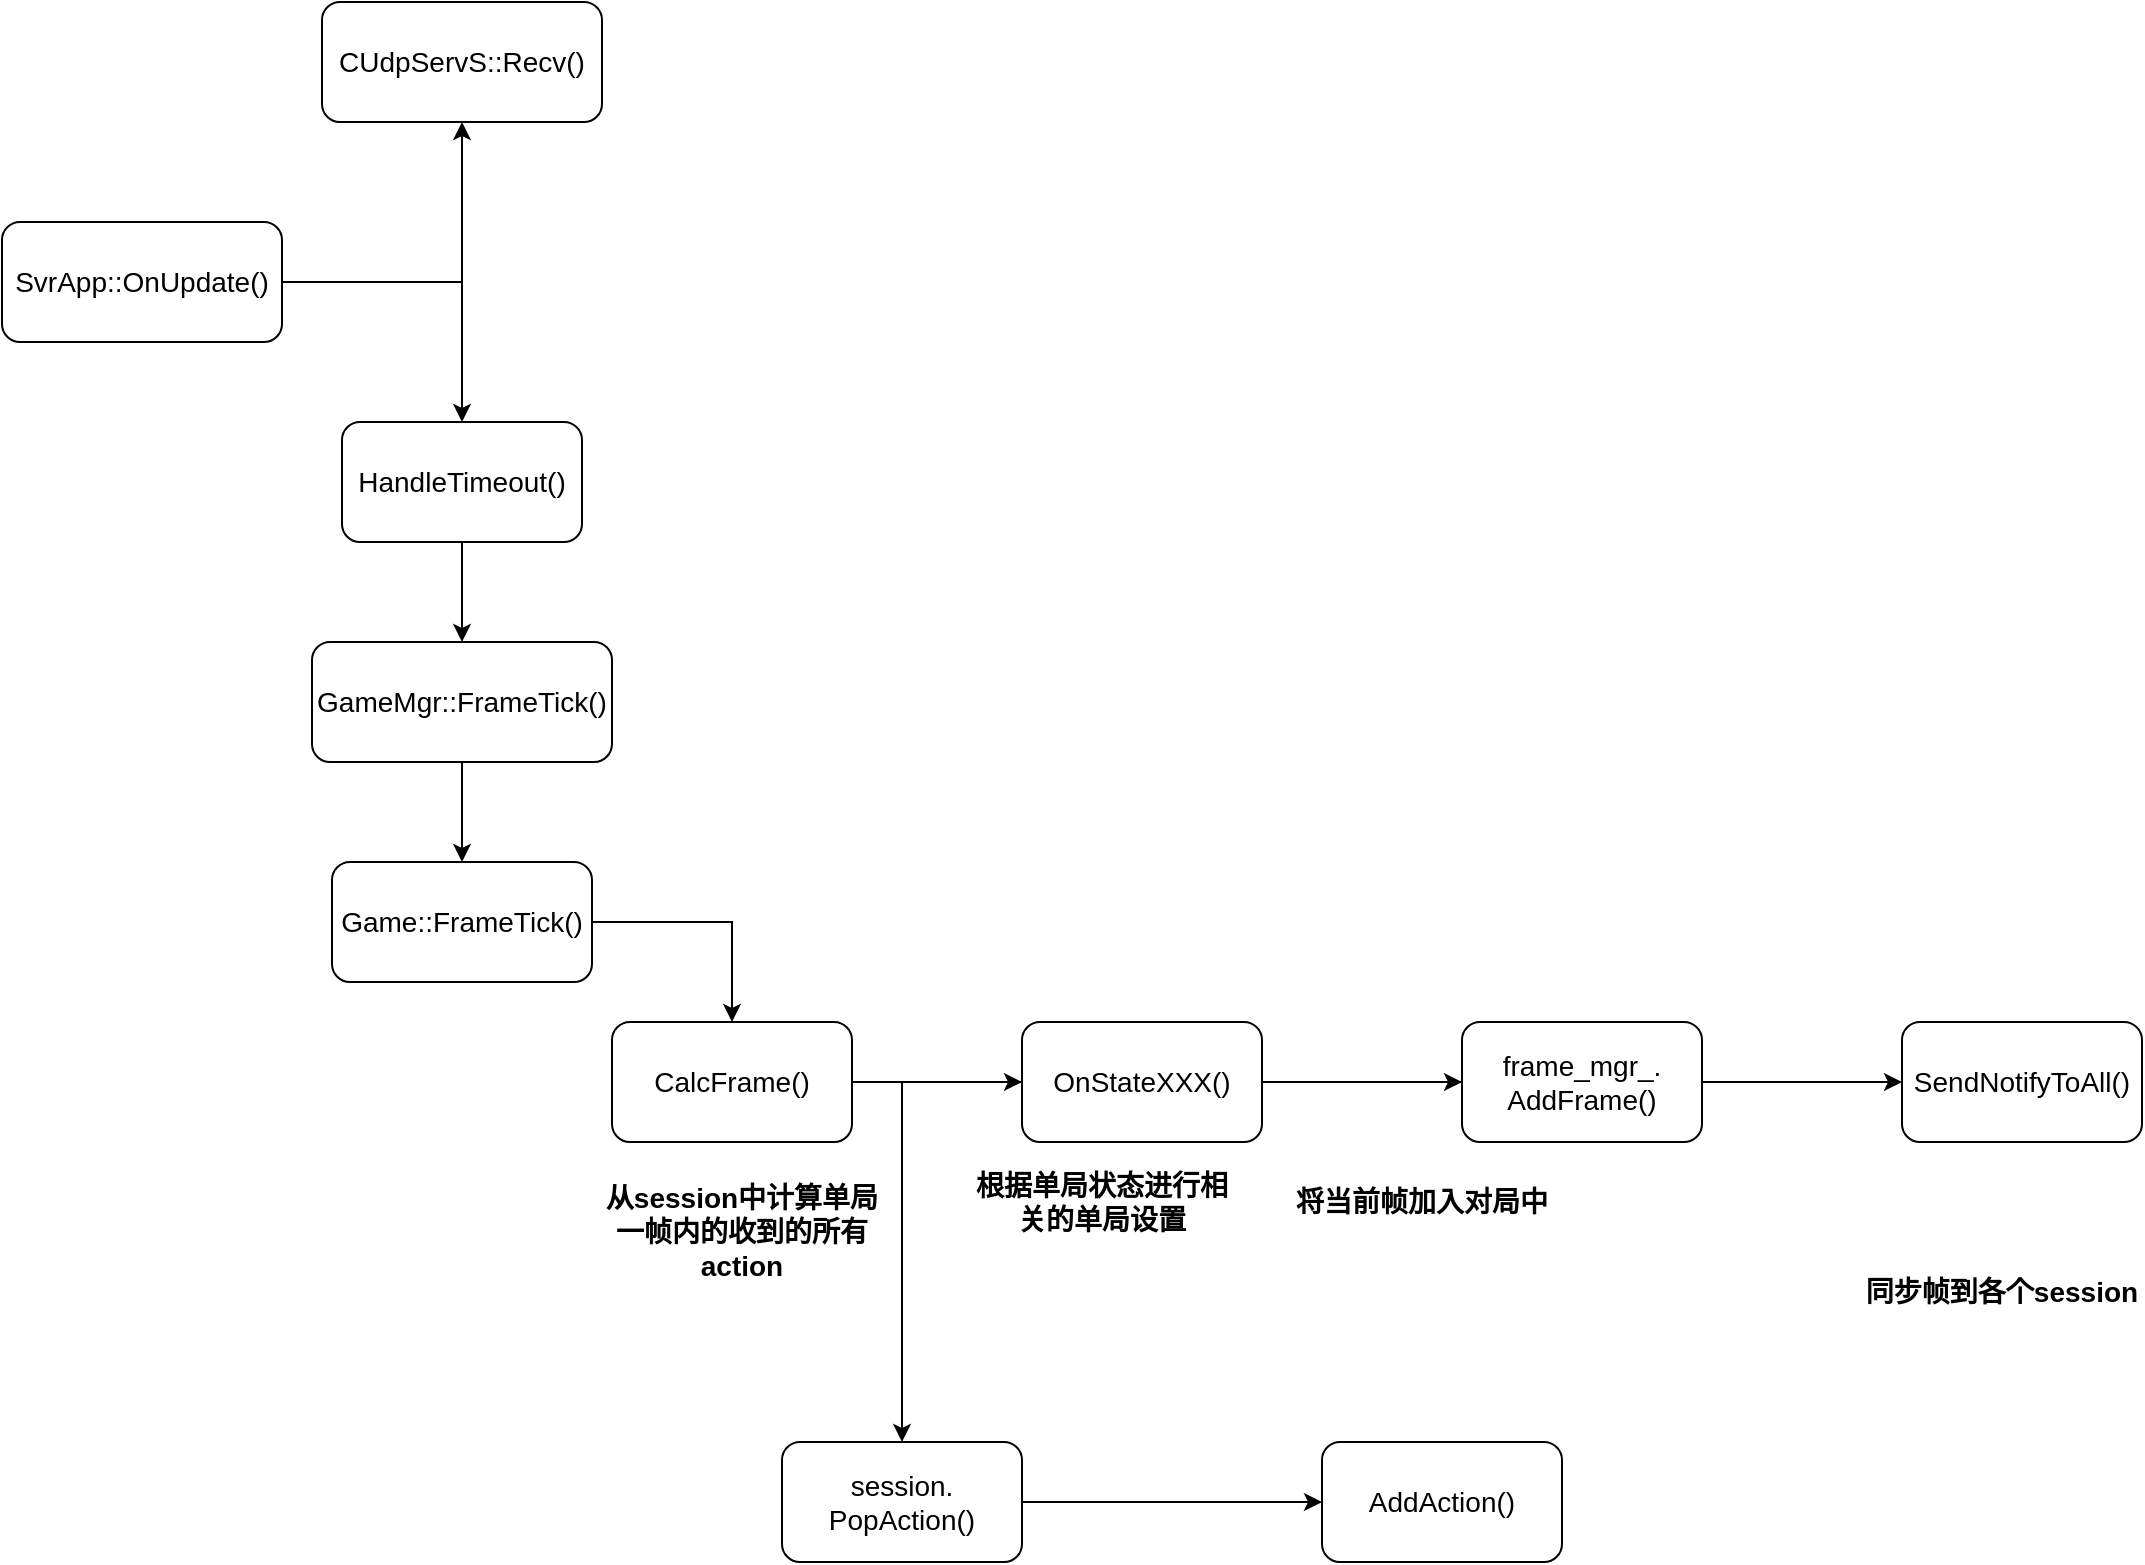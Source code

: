 <mxfile version="13.10.9" type="github">
  <diagram id="Bp6JKUOrYxHD0rqzajSv" name="Page-1">
    <mxGraphModel dx="962" dy="1593" grid="1" gridSize="10" guides="1" tooltips="1" connect="1" arrows="1" fold="1" page="1" pageScale="1" pageWidth="827" pageHeight="1169" math="0" shadow="0">
      <root>
        <mxCell id="0" />
        <mxCell id="1" parent="0" />
        <mxCell id="sM335oUsd0Nrfm-g1LFZ-3" value="" style="edgeStyle=orthogonalEdgeStyle;rounded=0;orthogonalLoop=1;jettySize=auto;html=1;" edge="1" parent="1" source="sM335oUsd0Nrfm-g1LFZ-1" target="sM335oUsd0Nrfm-g1LFZ-2">
          <mxGeometry relative="1" as="geometry" />
        </mxCell>
        <mxCell id="sM335oUsd0Nrfm-g1LFZ-15" value="" style="edgeStyle=orthogonalEdgeStyle;rounded=0;orthogonalLoop=1;jettySize=auto;html=1;" edge="1" parent="1" source="sM335oUsd0Nrfm-g1LFZ-1" target="sM335oUsd0Nrfm-g1LFZ-14">
          <mxGeometry relative="1" as="geometry" />
        </mxCell>
        <mxCell id="sM335oUsd0Nrfm-g1LFZ-1" value="&lt;font style=&quot;font-size: 14px&quot;&gt;SvrApp::OnUpdate()&lt;/font&gt;" style="rounded=1;whiteSpace=wrap;html=1;" vertex="1" parent="1">
          <mxGeometry x="90" y="380" width="140" height="60" as="geometry" />
        </mxCell>
        <mxCell id="sM335oUsd0Nrfm-g1LFZ-5" value="" style="edgeStyle=orthogonalEdgeStyle;rounded=0;orthogonalLoop=1;jettySize=auto;html=1;" edge="1" parent="1" source="sM335oUsd0Nrfm-g1LFZ-2" target="sM335oUsd0Nrfm-g1LFZ-4">
          <mxGeometry relative="1" as="geometry" />
        </mxCell>
        <mxCell id="sM335oUsd0Nrfm-g1LFZ-2" value="&lt;font style=&quot;font-size: 14px&quot;&gt;HandleTimeout()&lt;/font&gt;" style="whiteSpace=wrap;html=1;rounded=1;" vertex="1" parent="1">
          <mxGeometry x="260" y="480" width="120" height="60" as="geometry" />
        </mxCell>
        <mxCell id="sM335oUsd0Nrfm-g1LFZ-7" value="" style="edgeStyle=orthogonalEdgeStyle;rounded=0;orthogonalLoop=1;jettySize=auto;html=1;" edge="1" parent="1" source="sM335oUsd0Nrfm-g1LFZ-4" target="sM335oUsd0Nrfm-g1LFZ-6">
          <mxGeometry relative="1" as="geometry" />
        </mxCell>
        <mxCell id="sM335oUsd0Nrfm-g1LFZ-4" value="&lt;font style=&quot;font-size: 14px&quot;&gt;GameMgr::FrameTick()&lt;/font&gt;" style="whiteSpace=wrap;html=1;rounded=1;" vertex="1" parent="1">
          <mxGeometry x="245" y="590" width="150" height="60" as="geometry" />
        </mxCell>
        <mxCell id="sM335oUsd0Nrfm-g1LFZ-9" value="" style="edgeStyle=orthogonalEdgeStyle;rounded=0;orthogonalLoop=1;jettySize=auto;html=1;" edge="1" parent="1" source="sM335oUsd0Nrfm-g1LFZ-6" target="sM335oUsd0Nrfm-g1LFZ-8">
          <mxGeometry relative="1" as="geometry" />
        </mxCell>
        <mxCell id="sM335oUsd0Nrfm-g1LFZ-6" value="&lt;font style=&quot;font-size: 14px&quot;&gt;Game::FrameTick()&lt;/font&gt;" style="whiteSpace=wrap;html=1;rounded=1;" vertex="1" parent="1">
          <mxGeometry x="255" y="700" width="130" height="60" as="geometry" />
        </mxCell>
        <mxCell id="sM335oUsd0Nrfm-g1LFZ-12" value="" style="edgeStyle=orthogonalEdgeStyle;rounded=0;orthogonalLoop=1;jettySize=auto;html=1;" edge="1" parent="1" source="sM335oUsd0Nrfm-g1LFZ-8" target="sM335oUsd0Nrfm-g1LFZ-11">
          <mxGeometry relative="1" as="geometry" />
        </mxCell>
        <mxCell id="sM335oUsd0Nrfm-g1LFZ-23" value="" style="edgeStyle=orthogonalEdgeStyle;rounded=0;orthogonalLoop=1;jettySize=auto;html=1;" edge="1" parent="1" source="sM335oUsd0Nrfm-g1LFZ-16" target="sM335oUsd0Nrfm-g1LFZ-22">
          <mxGeometry relative="1" as="geometry" />
        </mxCell>
        <mxCell id="sM335oUsd0Nrfm-g1LFZ-8" value="&lt;font style=&quot;font-size: 14px&quot;&gt;CalcFrame()&lt;/font&gt;" style="whiteSpace=wrap;html=1;rounded=1;" vertex="1" parent="1">
          <mxGeometry x="395" y="780" width="120" height="60" as="geometry" />
        </mxCell>
        <mxCell id="sM335oUsd0Nrfm-g1LFZ-10" value="&lt;font style=&quot;font-size: 14px&quot;&gt;从session中计算单局一帧内的收到的所有action&lt;/font&gt;" style="text;html=1;strokeColor=none;fillColor=none;align=center;verticalAlign=middle;whiteSpace=wrap;rounded=0;fontStyle=1" vertex="1" parent="1">
          <mxGeometry x="390" y="870" width="140" height="30" as="geometry" />
        </mxCell>
        <mxCell id="sM335oUsd0Nrfm-g1LFZ-17" value="" style="edgeStyle=orthogonalEdgeStyle;rounded=0;orthogonalLoop=1;jettySize=auto;html=1;" edge="1" parent="1" source="sM335oUsd0Nrfm-g1LFZ-11" target="sM335oUsd0Nrfm-g1LFZ-16">
          <mxGeometry relative="1" as="geometry" />
        </mxCell>
        <mxCell id="sM335oUsd0Nrfm-g1LFZ-11" value="&lt;font style=&quot;font-size: 14px&quot;&gt;OnStateXXX()&lt;/font&gt;" style="whiteSpace=wrap;html=1;rounded=1;" vertex="1" parent="1">
          <mxGeometry x="600" y="780" width="120" height="60" as="geometry" />
        </mxCell>
        <mxCell id="sM335oUsd0Nrfm-g1LFZ-13" value="&lt;span style=&quot;font-size: 14px&quot;&gt;根据单局状态进行相关的单局设置&lt;/span&gt;" style="text;html=1;strokeColor=none;fillColor=none;align=center;verticalAlign=middle;whiteSpace=wrap;rounded=0;fontStyle=1" vertex="1" parent="1">
          <mxGeometry x="570" y="855" width="140" height="30" as="geometry" />
        </mxCell>
        <mxCell id="sM335oUsd0Nrfm-g1LFZ-14" value="&lt;font style=&quot;font-size: 14px&quot;&gt;CUdpServS::Recv()&lt;/font&gt;" style="whiteSpace=wrap;html=1;rounded=1;" vertex="1" parent="1">
          <mxGeometry x="250" y="270" width="140" height="60" as="geometry" />
        </mxCell>
        <mxCell id="sM335oUsd0Nrfm-g1LFZ-20" value="" style="edgeStyle=orthogonalEdgeStyle;rounded=0;orthogonalLoop=1;jettySize=auto;html=1;" edge="1" parent="1" source="sM335oUsd0Nrfm-g1LFZ-16" target="sM335oUsd0Nrfm-g1LFZ-19">
          <mxGeometry relative="1" as="geometry" />
        </mxCell>
        <mxCell id="sM335oUsd0Nrfm-g1LFZ-18" value="&lt;span style=&quot;font-size: 14px&quot;&gt;将当前帧加入对局中&lt;/span&gt;" style="text;html=1;strokeColor=none;fillColor=none;align=center;verticalAlign=middle;whiteSpace=wrap;rounded=0;fontStyle=1" vertex="1" parent="1">
          <mxGeometry x="730" y="855" width="140" height="30" as="geometry" />
        </mxCell>
        <mxCell id="sM335oUsd0Nrfm-g1LFZ-19" value="&lt;font style=&quot;font-size: 14px&quot;&gt;SendNotifyToAll()&lt;/font&gt;" style="whiteSpace=wrap;html=1;rounded=1;" vertex="1" parent="1">
          <mxGeometry x="1040" y="780" width="120" height="60" as="geometry" />
        </mxCell>
        <mxCell id="sM335oUsd0Nrfm-g1LFZ-21" value="&lt;span style=&quot;font-size: 14px&quot;&gt;同步帧到各个session&lt;/span&gt;" style="text;html=1;strokeColor=none;fillColor=none;align=center;verticalAlign=middle;whiteSpace=wrap;rounded=0;fontStyle=1" vertex="1" parent="1">
          <mxGeometry x="1020" y="900" width="140" height="30" as="geometry" />
        </mxCell>
        <mxCell id="sM335oUsd0Nrfm-g1LFZ-25" value="" style="edgeStyle=orthogonalEdgeStyle;rounded=0;orthogonalLoop=1;jettySize=auto;html=1;" edge="1" parent="1" source="sM335oUsd0Nrfm-g1LFZ-22" target="sM335oUsd0Nrfm-g1LFZ-24">
          <mxGeometry relative="1" as="geometry" />
        </mxCell>
        <mxCell id="sM335oUsd0Nrfm-g1LFZ-22" value="&lt;font style=&quot;font-size: 14px&quot;&gt;session.&lt;br&gt;PopAction()&lt;/font&gt;" style="whiteSpace=wrap;html=1;rounded=1;" vertex="1" parent="1">
          <mxGeometry x="480" y="990" width="120" height="60" as="geometry" />
        </mxCell>
        <mxCell id="sM335oUsd0Nrfm-g1LFZ-24" value="&lt;span style=&quot;font-size: 14px&quot;&gt;AddAction()&lt;/span&gt;" style="whiteSpace=wrap;html=1;rounded=1;" vertex="1" parent="1">
          <mxGeometry x="750" y="990" width="120" height="60" as="geometry" />
        </mxCell>
        <mxCell id="sM335oUsd0Nrfm-g1LFZ-16" value="&lt;font style=&quot;font-size: 14px&quot;&gt;frame_mgr_.&lt;br&gt;AddFrame()&lt;/font&gt;" style="whiteSpace=wrap;html=1;rounded=1;" vertex="1" parent="1">
          <mxGeometry x="820" y="780" width="120" height="60" as="geometry" />
        </mxCell>
      </root>
    </mxGraphModel>
  </diagram>
</mxfile>
